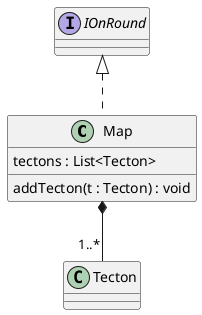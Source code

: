 @startuml map

Map *-- "1..*" Tecton
class Map implements IOnRound{
    tectons : List<Tecton>
    addTecton(t : Tecton) : void
}

@enduml